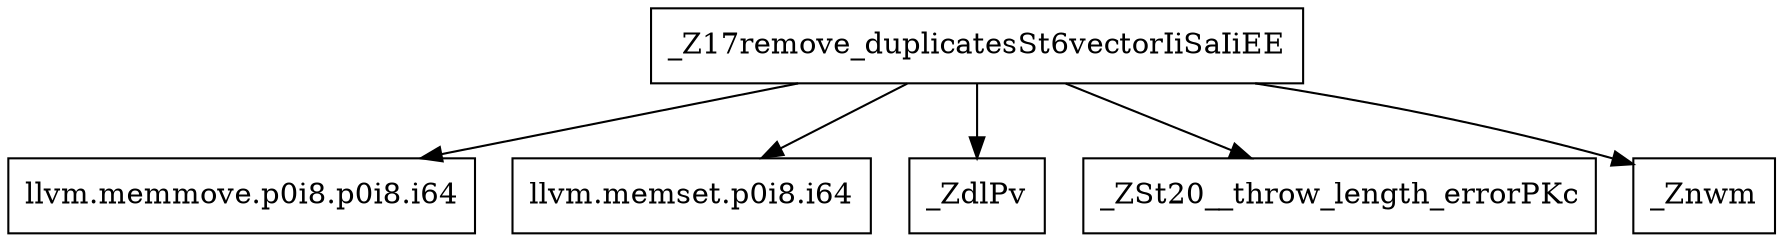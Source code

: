 digraph CallGraph {
    node [shape=box];

    // Function Definitions
    remove_duplicates [label="_Z17remove_duplicatesSt6vectorIiSaIiEE"];

    // Function Declarations
    memmove [label="llvm.memmove.p0i8.p0i8.i64"];
    memset [label="llvm.memset.p0i8.i64"];
    delete [label="_ZdlPv"];
    throw_length_error [label="_ZSt20__throw_length_errorPKc"];
    new [label="_Znwm"];

    // Edges (function calls)
    remove_duplicates -> memset;
    remove_duplicates -> memmove;
    remove_duplicates -> delete;
    remove_duplicates -> throw_length_error;
    remove_duplicates -> new;
}
